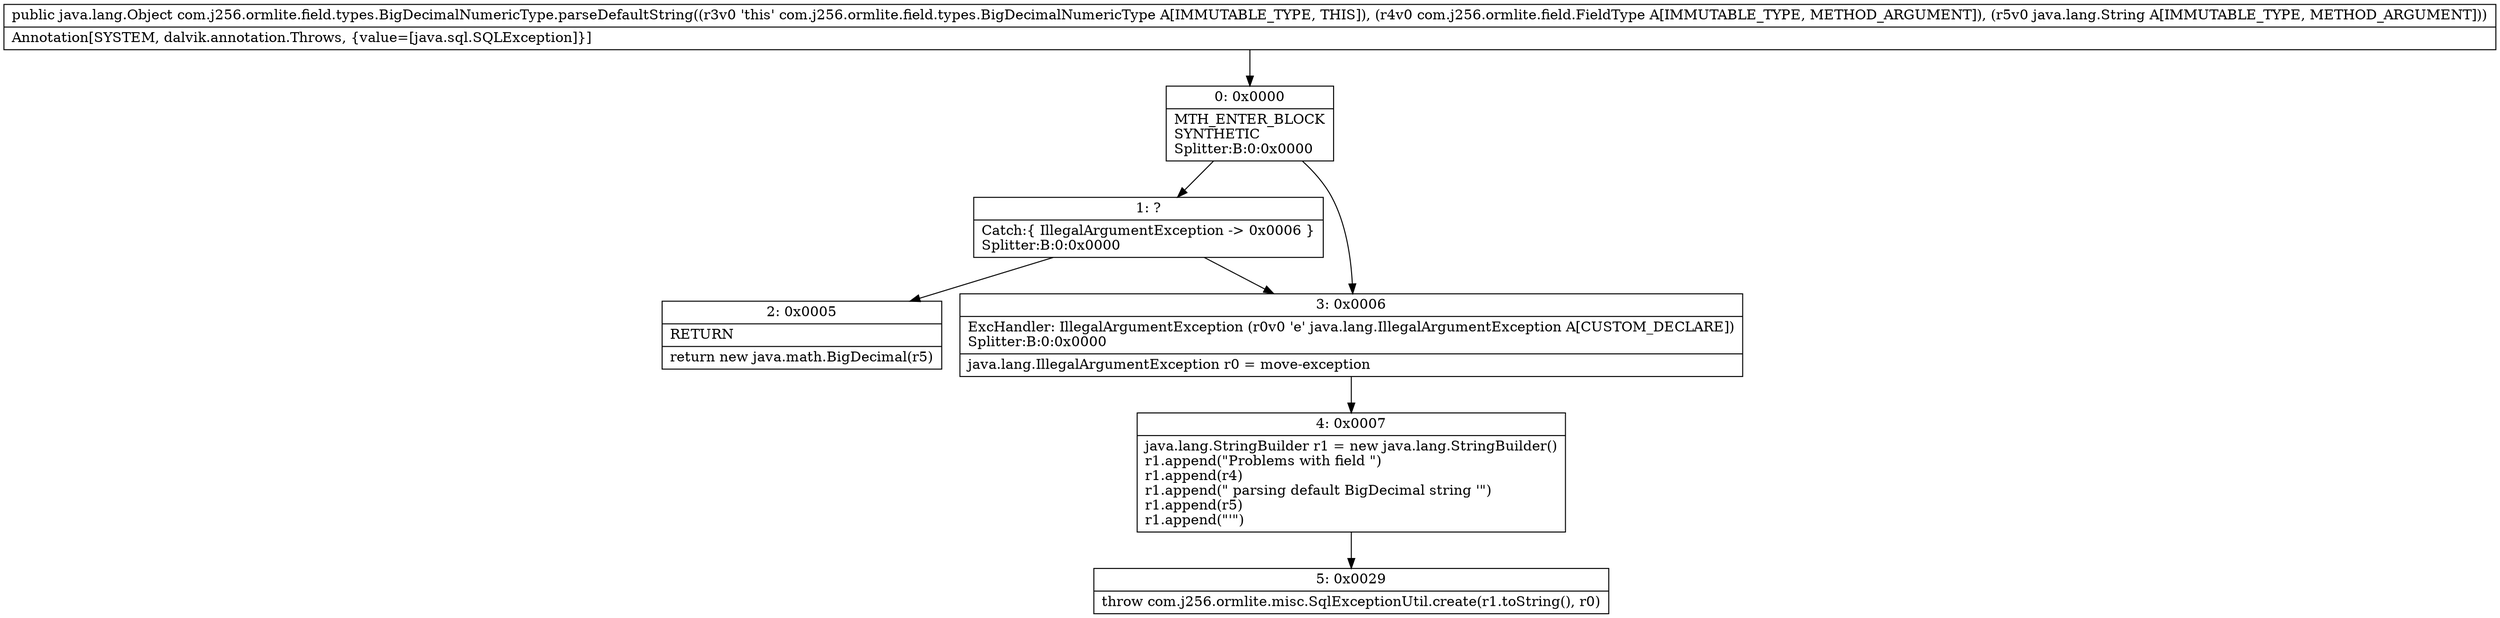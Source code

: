 digraph "CFG forcom.j256.ormlite.field.types.BigDecimalNumericType.parseDefaultString(Lcom\/j256\/ormlite\/field\/FieldType;Ljava\/lang\/String;)Ljava\/lang\/Object;" {
Node_0 [shape=record,label="{0\:\ 0x0000|MTH_ENTER_BLOCK\lSYNTHETIC\lSplitter:B:0:0x0000\l}"];
Node_1 [shape=record,label="{1\:\ ?|Catch:\{ IllegalArgumentException \-\> 0x0006 \}\lSplitter:B:0:0x0000\l}"];
Node_2 [shape=record,label="{2\:\ 0x0005|RETURN\l|return new java.math.BigDecimal(r5)\l}"];
Node_3 [shape=record,label="{3\:\ 0x0006|ExcHandler: IllegalArgumentException (r0v0 'e' java.lang.IllegalArgumentException A[CUSTOM_DECLARE])\lSplitter:B:0:0x0000\l|java.lang.IllegalArgumentException r0 = move\-exception\l}"];
Node_4 [shape=record,label="{4\:\ 0x0007|java.lang.StringBuilder r1 = new java.lang.StringBuilder()\lr1.append(\"Problems with field \")\lr1.append(r4)\lr1.append(\" parsing default BigDecimal string '\")\lr1.append(r5)\lr1.append(\"'\")\l}"];
Node_5 [shape=record,label="{5\:\ 0x0029|throw com.j256.ormlite.misc.SqlExceptionUtil.create(r1.toString(), r0)\l}"];
MethodNode[shape=record,label="{public java.lang.Object com.j256.ormlite.field.types.BigDecimalNumericType.parseDefaultString((r3v0 'this' com.j256.ormlite.field.types.BigDecimalNumericType A[IMMUTABLE_TYPE, THIS]), (r4v0 com.j256.ormlite.field.FieldType A[IMMUTABLE_TYPE, METHOD_ARGUMENT]), (r5v0 java.lang.String A[IMMUTABLE_TYPE, METHOD_ARGUMENT]))  | Annotation[SYSTEM, dalvik.annotation.Throws, \{value=[java.sql.SQLException]\}]\l}"];
MethodNode -> Node_0;
Node_0 -> Node_1;
Node_0 -> Node_3;
Node_1 -> Node_2;
Node_1 -> Node_3;
Node_3 -> Node_4;
Node_4 -> Node_5;
}

